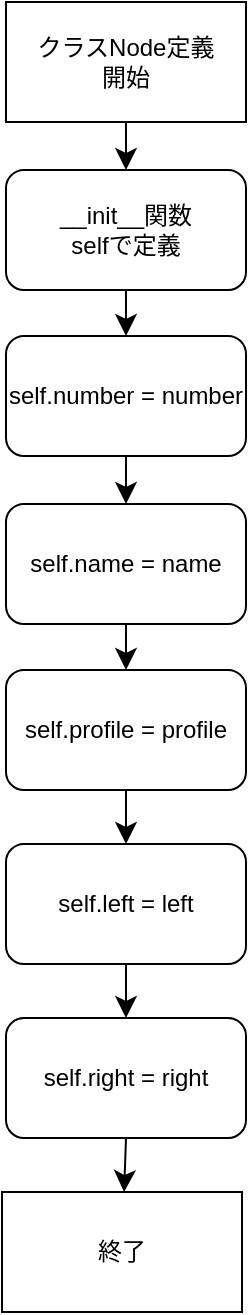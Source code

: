<mxfile version="24.7.1" type="onedrive">
  <diagram name="ページ1" id="ouKmCOWLs3GPfwBmR5D_">
    <mxGraphModel grid="0" page="0" gridSize="10" guides="1" tooltips="1" connect="1" arrows="1" fold="1" pageScale="1" pageWidth="827" pageHeight="1169" math="0" shadow="0">
      <root>
        <mxCell id="0" />
        <mxCell id="1" parent="0" />
        <mxCell id="Ol-cf7nvVAvJivu-LRin-9" style="edgeStyle=none;curved=1;rounded=0;orthogonalLoop=1;jettySize=auto;html=1;exitX=0.5;exitY=1;exitDx=0;exitDy=0;fontSize=12;startSize=8;endSize=8;" edge="1" parent="1" source="Ol-cf7nvVAvJivu-LRin-1" target="Ol-cf7nvVAvJivu-LRin-2">
          <mxGeometry relative="1" as="geometry" />
        </mxCell>
        <mxCell id="Ol-cf7nvVAvJivu-LRin-1" value="クラスNode定義&lt;div&gt;開始&lt;/div&gt;" style="rounded=0;whiteSpace=wrap;html=1;" vertex="1" parent="1">
          <mxGeometry x="23" y="-100" width="120" height="60" as="geometry" />
        </mxCell>
        <mxCell id="Ol-cf7nvVAvJivu-LRin-10" style="edgeStyle=none;curved=1;rounded=0;orthogonalLoop=1;jettySize=auto;html=1;exitX=0.5;exitY=1;exitDx=0;exitDy=0;fontSize=12;startSize=8;endSize=8;" edge="1" parent="1" source="Ol-cf7nvVAvJivu-LRin-2" target="Ol-cf7nvVAvJivu-LRin-7">
          <mxGeometry relative="1" as="geometry" />
        </mxCell>
        <mxCell id="Ol-cf7nvVAvJivu-LRin-2" value="__init__関数&lt;div&gt;selfで定義&lt;/div&gt;" style="rounded=1;whiteSpace=wrap;html=1;" vertex="1" parent="1">
          <mxGeometry x="23" y="-16" width="120" height="60" as="geometry" />
        </mxCell>
        <mxCell id="Ol-cf7nvVAvJivu-LRin-14" style="edgeStyle=none;curved=1;rounded=0;orthogonalLoop=1;jettySize=auto;html=1;exitX=0.5;exitY=1;exitDx=0;exitDy=0;entryX=0.5;entryY=0;entryDx=0;entryDy=0;fontSize=12;startSize=8;endSize=8;" edge="1" parent="1" source="Ol-cf7nvVAvJivu-LRin-3" target="Ol-cf7nvVAvJivu-LRin-5">
          <mxGeometry relative="1" as="geometry" />
        </mxCell>
        <UserObject label="self.left = left" link="self.left = left" id="Ol-cf7nvVAvJivu-LRin-3">
          <mxCell style="rounded=1;whiteSpace=wrap;html=1;" vertex="1" parent="1">
            <mxGeometry x="23" y="321" width="120" height="60" as="geometry" />
          </mxCell>
        </UserObject>
        <mxCell id="Ol-cf7nvVAvJivu-LRin-13" style="edgeStyle=none;curved=1;rounded=0;orthogonalLoop=1;jettySize=auto;html=1;exitX=0.5;exitY=1;exitDx=0;exitDy=0;fontSize=12;startSize=8;endSize=8;" edge="1" parent="1" source="Ol-cf7nvVAvJivu-LRin-4" target="Ol-cf7nvVAvJivu-LRin-3">
          <mxGeometry relative="1" as="geometry" />
        </mxCell>
        <mxCell id="Ol-cf7nvVAvJivu-LRin-4" value="self.profile = profile" style="rounded=1;whiteSpace=wrap;html=1;" vertex="1" parent="1">
          <mxGeometry x="23" y="234" width="120" height="60" as="geometry" />
        </mxCell>
        <mxCell id="Ol-cf7nvVAvJivu-LRin-15" style="edgeStyle=none;curved=1;rounded=0;orthogonalLoop=1;jettySize=auto;html=1;exitX=0.5;exitY=1;exitDx=0;exitDy=0;fontSize=12;startSize=8;endSize=8;" edge="1" parent="1" source="Ol-cf7nvVAvJivu-LRin-5" target="Ol-cf7nvVAvJivu-LRin-8">
          <mxGeometry relative="1" as="geometry" />
        </mxCell>
        <UserObject label="self.right = right" link="self.right = right" id="Ol-cf7nvVAvJivu-LRin-5">
          <mxCell style="rounded=1;whiteSpace=wrap;html=1;" vertex="1" parent="1">
            <mxGeometry x="23" y="408" width="120" height="60" as="geometry" />
          </mxCell>
        </UserObject>
        <mxCell id="Ol-cf7nvVAvJivu-LRin-12" style="edgeStyle=none;curved=1;rounded=0;orthogonalLoop=1;jettySize=auto;html=1;exitX=0.5;exitY=1;exitDx=0;exitDy=0;fontSize=12;startSize=8;endSize=8;" edge="1" parent="1" source="Ol-cf7nvVAvJivu-LRin-6" target="Ol-cf7nvVAvJivu-LRin-4">
          <mxGeometry relative="1" as="geometry" />
        </mxCell>
        <UserObject label="self.name = name" link="self.name = name" id="Ol-cf7nvVAvJivu-LRin-6">
          <mxCell style="rounded=1;whiteSpace=wrap;html=1;" vertex="1" parent="1">
            <mxGeometry x="23" y="151" width="120" height="60" as="geometry" />
          </mxCell>
        </UserObject>
        <mxCell id="Ol-cf7nvVAvJivu-LRin-11" style="edgeStyle=none;curved=1;rounded=0;orthogonalLoop=1;jettySize=auto;html=1;exitX=0.5;exitY=1;exitDx=0;exitDy=0;fontSize=12;startSize=8;endSize=8;" edge="1" parent="1" source="Ol-cf7nvVAvJivu-LRin-7" target="Ol-cf7nvVAvJivu-LRin-6">
          <mxGeometry relative="1" as="geometry" />
        </mxCell>
        <UserObject label="self.number = number" link="self.number = number" id="Ol-cf7nvVAvJivu-LRin-7">
          <mxCell style="rounded=1;whiteSpace=wrap;html=1;" vertex="1" parent="1">
            <mxGeometry x="23" y="67" width="120" height="60" as="geometry" />
          </mxCell>
        </UserObject>
        <mxCell id="Ol-cf7nvVAvJivu-LRin-8" value="終了" style="rounded=0;whiteSpace=wrap;html=1;" vertex="1" parent="1">
          <mxGeometry x="21" y="495" width="120" height="60" as="geometry" />
        </mxCell>
      </root>
    </mxGraphModel>
  </diagram>
</mxfile>
